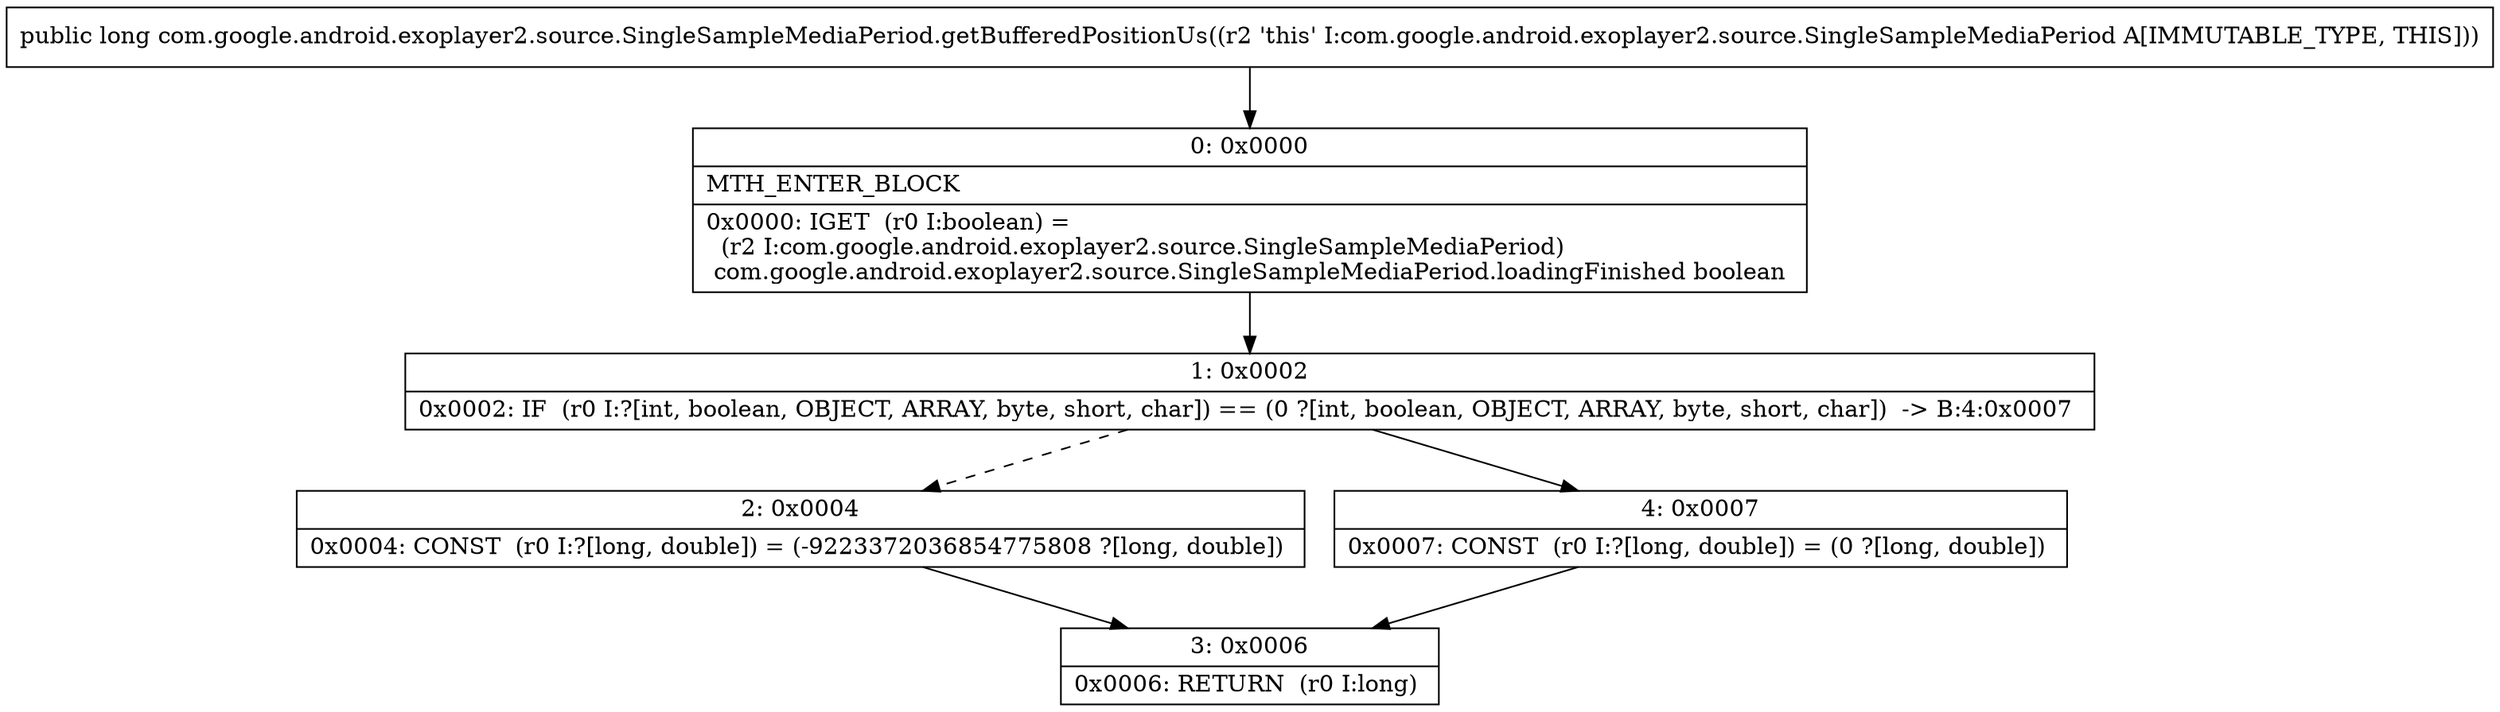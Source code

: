 digraph "CFG forcom.google.android.exoplayer2.source.SingleSampleMediaPeriod.getBufferedPositionUs()J" {
Node_0 [shape=record,label="{0\:\ 0x0000|MTH_ENTER_BLOCK\l|0x0000: IGET  (r0 I:boolean) = \l  (r2 I:com.google.android.exoplayer2.source.SingleSampleMediaPeriod)\l com.google.android.exoplayer2.source.SingleSampleMediaPeriod.loadingFinished boolean \l}"];
Node_1 [shape=record,label="{1\:\ 0x0002|0x0002: IF  (r0 I:?[int, boolean, OBJECT, ARRAY, byte, short, char]) == (0 ?[int, boolean, OBJECT, ARRAY, byte, short, char])  \-\> B:4:0x0007 \l}"];
Node_2 [shape=record,label="{2\:\ 0x0004|0x0004: CONST  (r0 I:?[long, double]) = (\-9223372036854775808 ?[long, double]) \l}"];
Node_3 [shape=record,label="{3\:\ 0x0006|0x0006: RETURN  (r0 I:long) \l}"];
Node_4 [shape=record,label="{4\:\ 0x0007|0x0007: CONST  (r0 I:?[long, double]) = (0 ?[long, double]) \l}"];
MethodNode[shape=record,label="{public long com.google.android.exoplayer2.source.SingleSampleMediaPeriod.getBufferedPositionUs((r2 'this' I:com.google.android.exoplayer2.source.SingleSampleMediaPeriod A[IMMUTABLE_TYPE, THIS])) }"];
MethodNode -> Node_0;
Node_0 -> Node_1;
Node_1 -> Node_2[style=dashed];
Node_1 -> Node_4;
Node_2 -> Node_3;
Node_4 -> Node_3;
}

